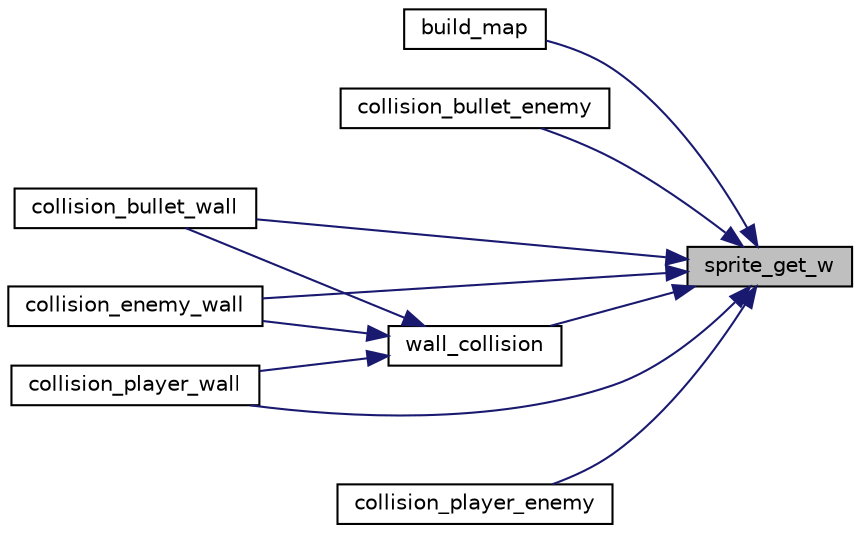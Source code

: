 digraph "sprite_get_w"
{
 // LATEX_PDF_SIZE
  edge [fontname="Helvetica",fontsize="10",labelfontname="Helvetica",labelfontsize="10"];
  node [fontname="Helvetica",fontsize="10",shape=record];
  rankdir="RL";
  Node1 [label="sprite_get_w",height=0.2,width=0.4,color="black", fillcolor="grey75", style="filled", fontcolor="black",tooltip="Gets width from default basic sprite."];
  Node1 -> Node2 [dir="back",color="midnightblue",fontsize="10",style="solid",fontname="Helvetica"];
  Node2 [label="build_map",height=0.2,width=0.4,color="black", fillcolor="white", style="filled",URL="$group__elements.html#gaa9cc820ca222189d0563d9cfe365a92e",tooltip="Builds the map struct where the game takes place."];
  Node1 -> Node3 [dir="back",color="midnightblue",fontsize="10",style="solid",fontname="Helvetica"];
  Node3 [label="collision_bullet_enemy",height=0.2,width=0.4,color="black", fillcolor="white", style="filled",URL="$group__elements.html#gae4f8f5e94c6f675160d8cab11f02de8a",tooltip="Checks if there's a collision between the bullet and an enemy."];
  Node1 -> Node4 [dir="back",color="midnightblue",fontsize="10",style="solid",fontname="Helvetica"];
  Node4 [label="collision_bullet_wall",height=0.2,width=0.4,color="black", fillcolor="white", style="filled",URL="$group__elements.html#gab29dd799825a7ef67e792614a745f023",tooltip="Checks if there's a collision between the bullet and a wall."];
  Node1 -> Node5 [dir="back",color="midnightblue",fontsize="10",style="solid",fontname="Helvetica"];
  Node5 [label="collision_enemy_wall",height=0.2,width=0.4,color="black", fillcolor="white", style="filled",URL="$group__elements.html#ga3ec2d05dd6ff70dcdd5073c3e09f07db",tooltip="Checks if there's a collision between the enemy and a wall."];
  Node1 -> Node6 [dir="back",color="midnightblue",fontsize="10",style="solid",fontname="Helvetica"];
  Node6 [label="collision_player_enemy",height=0.2,width=0.4,color="black", fillcolor="white", style="filled",URL="$group__elements.html#ga92a08df434beb84ee099d8b42a9ea591",tooltip="Checks if there are collisions between the player and an enemy."];
  Node1 -> Node7 [dir="back",color="midnightblue",fontsize="10",style="solid",fontname="Helvetica"];
  Node7 [label="collision_player_wall",height=0.2,width=0.4,color="black", fillcolor="white", style="filled",URL="$group__elements.html#gaab4a77fca8a5a695b4db1f62bff0b2a9",tooltip="Checks if there are collisions between the player and a wall."];
  Node1 -> Node8 [dir="back",color="midnightblue",fontsize="10",style="solid",fontname="Helvetica"];
  Node8 [label="wall_collision",height=0.2,width=0.4,color="black", fillcolor="white", style="filled",URL="$group__elements.html#gaf215806a957e2b3490a52f0d9340c15f",tooltip="Checks if there's a collision between object in (x, y) position with the wall."];
  Node8 -> Node4 [dir="back",color="midnightblue",fontsize="10",style="solid",fontname="Helvetica"];
  Node8 -> Node5 [dir="back",color="midnightblue",fontsize="10",style="solid",fontname="Helvetica"];
  Node8 -> Node7 [dir="back",color="midnightblue",fontsize="10",style="solid",fontname="Helvetica"];
}
